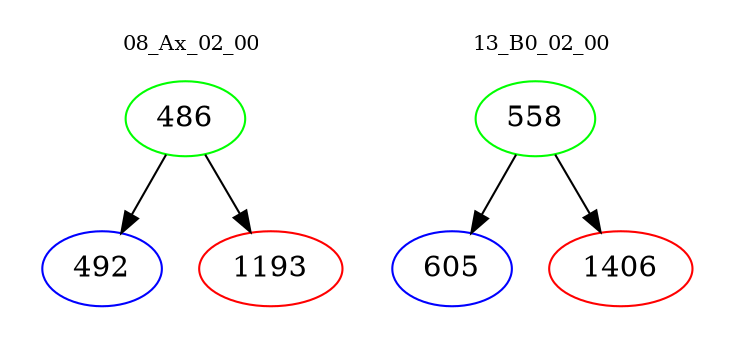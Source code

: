 digraph{
subgraph cluster_0 {
color = white
label = "08_Ax_02_00";
fontsize=10;
T0_486 [label="486", color="green"]
T0_486 -> T0_492 [color="black"]
T0_492 [label="492", color="blue"]
T0_486 -> T0_1193 [color="black"]
T0_1193 [label="1193", color="red"]
}
subgraph cluster_1 {
color = white
label = "13_B0_02_00";
fontsize=10;
T1_558 [label="558", color="green"]
T1_558 -> T1_605 [color="black"]
T1_605 [label="605", color="blue"]
T1_558 -> T1_1406 [color="black"]
T1_1406 [label="1406", color="red"]
}
}
